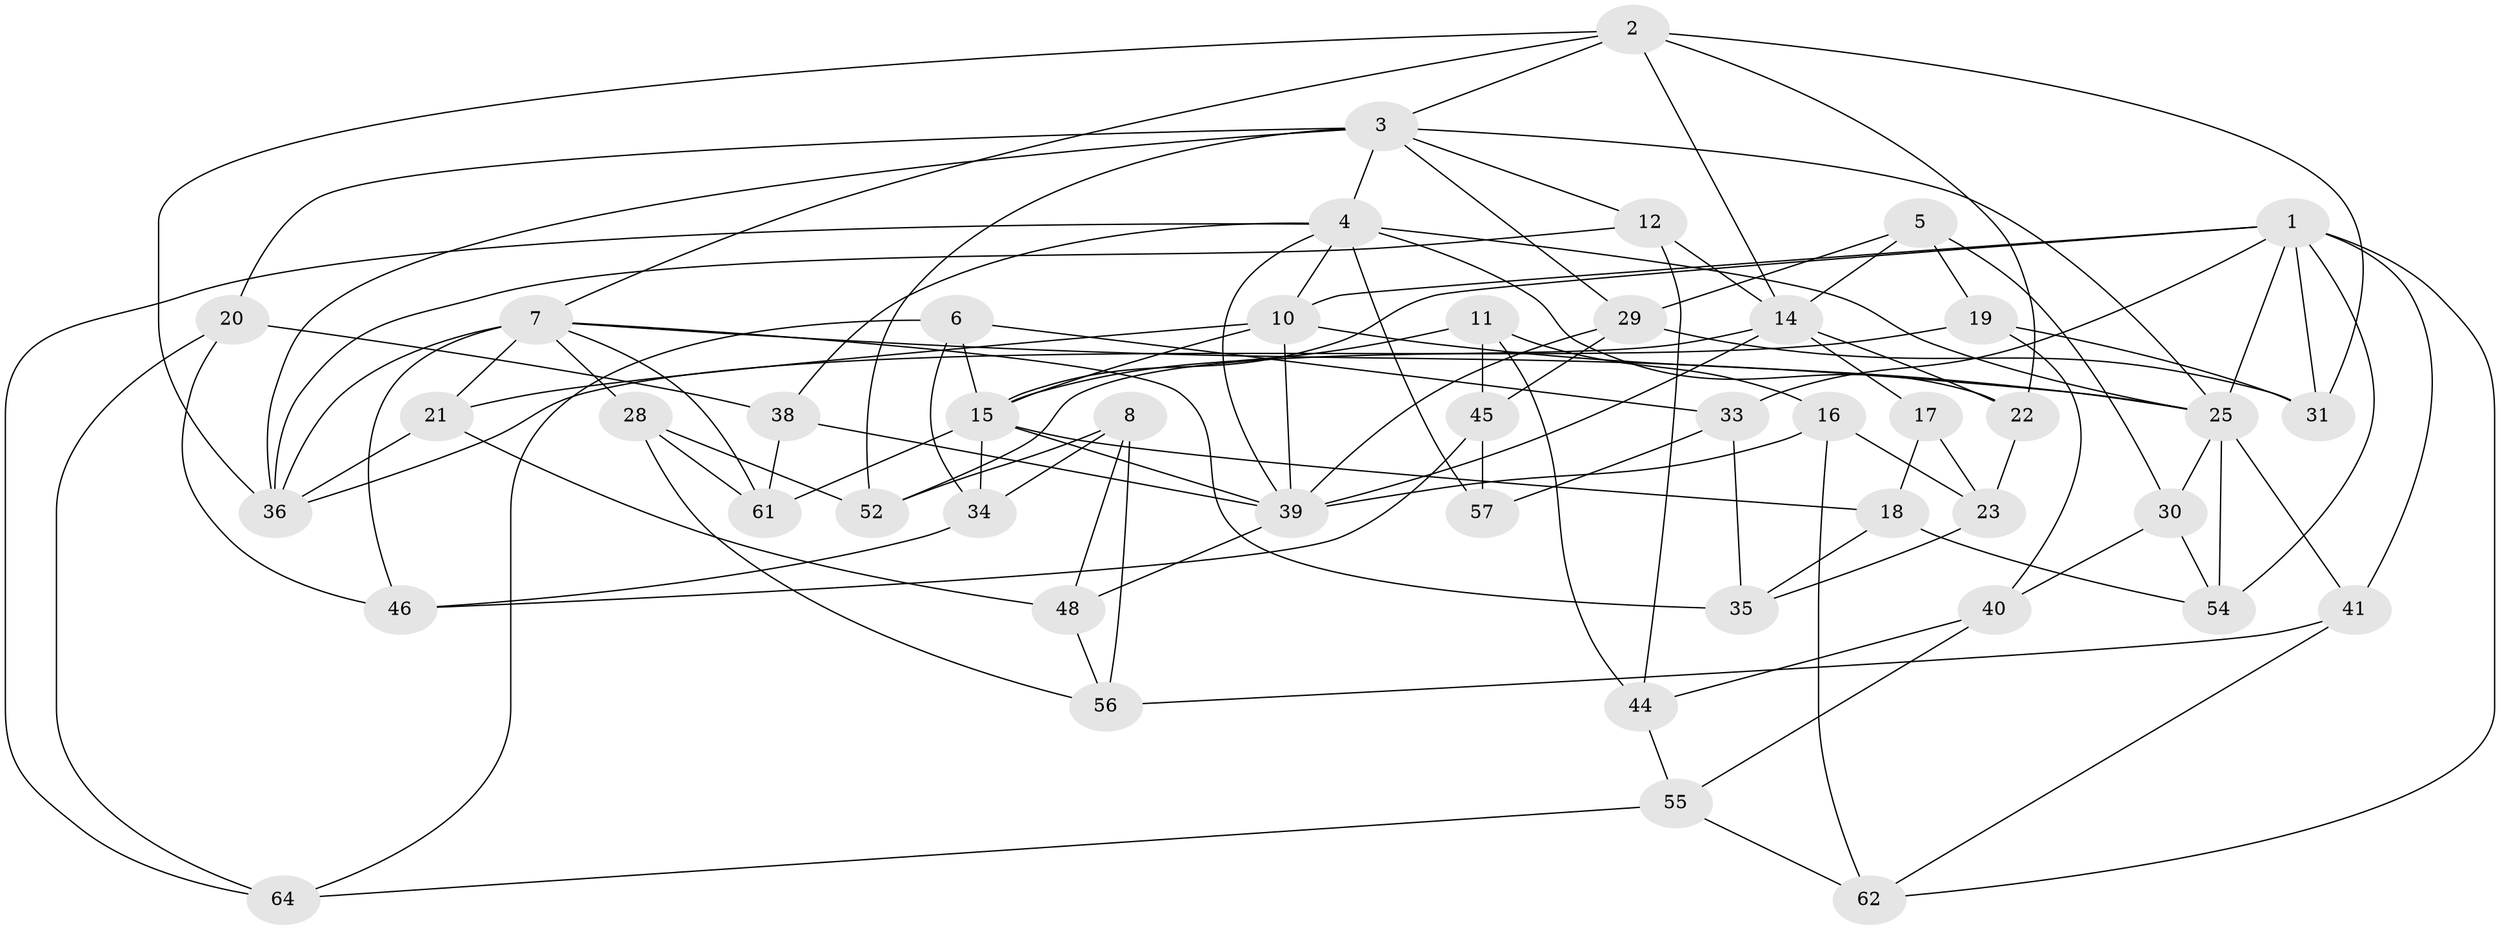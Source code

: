 // original degree distribution, {4: 1.0}
// Generated by graph-tools (version 1.1) at 2025/20/03/04/25 18:20:34]
// undirected, 46 vertices, 110 edges
graph export_dot {
graph [start="1"]
  node [color=gray90,style=filled];
  1 [super="+26+9"];
  2 [super="+63"];
  3 [super="+51+50"];
  4 [super="+32+13"];
  5;
  6;
  7 [super="+24"];
  8;
  10 [super="+59"];
  11;
  12;
  14 [super="+42"];
  15 [super="+27"];
  16;
  17;
  18;
  19;
  20;
  21;
  22;
  23;
  25 [super="+58+65"];
  28;
  29 [super="+67"];
  30;
  31;
  33;
  34;
  35;
  36 [super="+49"];
  38;
  39 [super="+53+60"];
  40;
  41;
  44;
  45 [super="+66"];
  46;
  48;
  52;
  54;
  55;
  56;
  57;
  61;
  62;
  64;
  1 -- 33;
  1 -- 25;
  1 -- 41;
  1 -- 31;
  1 -- 15;
  1 -- 54;
  1 -- 10;
  1 -- 62;
  2 -- 22;
  2 -- 14;
  2 -- 3;
  2 -- 36;
  2 -- 7;
  2 -- 31;
  3 -- 29;
  3 -- 12;
  3 -- 52;
  3 -- 36;
  3 -- 25;
  3 -- 20;
  3 -- 4;
  4 -- 39;
  4 -- 64;
  4 -- 10;
  4 -- 22;
  4 -- 25;
  4 -- 57;
  4 -- 38;
  5 -- 19;
  5 -- 30;
  5 -- 29;
  5 -- 14;
  6 -- 34;
  6 -- 64;
  6 -- 33;
  6 -- 15;
  7 -- 28;
  7 -- 35;
  7 -- 25;
  7 -- 36;
  7 -- 21;
  7 -- 61;
  7 -- 46;
  8 -- 56;
  8 -- 52;
  8 -- 48;
  8 -- 34;
  10 -- 21;
  10 -- 25;
  10 -- 15;
  10 -- 39;
  11 -- 45;
  11 -- 16;
  11 -- 15;
  11 -- 44;
  12 -- 14;
  12 -- 36;
  12 -- 44;
  14 -- 22;
  14 -- 17 [weight=2];
  14 -- 52;
  14 -- 39;
  15 -- 34;
  15 -- 18;
  15 -- 61;
  15 -- 39;
  16 -- 23;
  16 -- 62;
  16 -- 39;
  17 -- 18;
  17 -- 23;
  18 -- 54;
  18 -- 35;
  19 -- 31;
  19 -- 40;
  19 -- 36;
  20 -- 46;
  20 -- 38;
  20 -- 64;
  21 -- 48;
  21 -- 36;
  22 -- 23;
  23 -- 35;
  25 -- 41;
  25 -- 54;
  25 -- 30;
  28 -- 61;
  28 -- 56;
  28 -- 52;
  29 -- 31;
  29 -- 45 [weight=2];
  29 -- 39;
  30 -- 40;
  30 -- 54;
  33 -- 35;
  33 -- 57;
  34 -- 46;
  38 -- 61;
  38 -- 39;
  39 -- 48;
  40 -- 44;
  40 -- 55;
  41 -- 62;
  41 -- 56;
  44 -- 55;
  45 -- 57 [weight=2];
  45 -- 46;
  48 -- 56;
  55 -- 64;
  55 -- 62;
}
